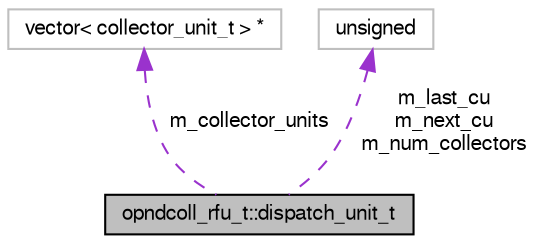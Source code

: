 digraph G
{
  bgcolor="transparent";
  edge [fontname="FreeSans",fontsize="10",labelfontname="FreeSans",labelfontsize="10"];
  node [fontname="FreeSans",fontsize="10",shape=record];
  Node1 [label="opndcoll_rfu_t::dispatch_unit_t",height=0.2,width=0.4,color="black", fillcolor="grey75", style="filled" fontcolor="black"];
  Node2 -> Node1 [dir=back,color="darkorchid3",fontsize="10",style="dashed",label="m_collector_units",fontname="FreeSans"];
  Node2 [label="vector\< collector_unit_t \> *",height=0.2,width=0.4,color="grey75"];
  Node3 -> Node1 [dir=back,color="darkorchid3",fontsize="10",style="dashed",label="m_last_cu\nm_next_cu\nm_num_collectors",fontname="FreeSans"];
  Node3 [label="unsigned",height=0.2,width=0.4,color="grey75"];
}
